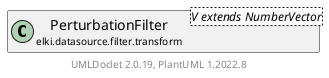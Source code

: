 @startuml
    remove .*\.(Instance|Par|Parameterizer|Factory)$
    set namespaceSeparator none
    hide empty fields
    hide empty methods

    class "<size:14>PerturbationFilter.Par\n<size:10>elki.datasource.filter.transform" as elki.datasource.filter.transform.PerturbationFilter.Par<V extends NumberVector> [[PerturbationFilter.Par.html]] {
        {static} +MINIMA_ID: OptionID
        {static} +MAXIMA_ID: OptionID
        -maxima: double[]
        -minima: double[]
        {static} +SEED_ID: OptionID
        #seed: Long
        {static} +PERCENTAGE_ID: OptionID
        {static} +SCALINGREFERENCE_ID: OptionID
        {static} +NOISEDISTRIBUTION_ID: OptionID
        #percentage: double
        #scalingreference: ScalingReference
        #noisedistribution: NoiseDistribution
        +configure(Parameterization): void
        +make(): PerturbationFilter<V extends NumberVector>
    }

    interface "<size:14>Parameterizer\n<size:10>elki.utilities.optionhandling" as elki.utilities.optionhandling.Parameterizer [[../../../utilities/optionhandling/Parameterizer.html]] {
        {abstract} +make(): Object
    }
    class "<size:14>PerturbationFilter\n<size:10>elki.datasource.filter.transform" as elki.datasource.filter.transform.PerturbationFilter<V extends NumberVector> [[PerturbationFilter.html]]

    elki.utilities.optionhandling.Parameterizer <|.. elki.datasource.filter.transform.PerturbationFilter.Par
    elki.datasource.filter.transform.PerturbationFilter +-- elki.datasource.filter.transform.PerturbationFilter.Par

    center footer UMLDoclet 2.0.19, PlantUML 1.2022.8
@enduml
